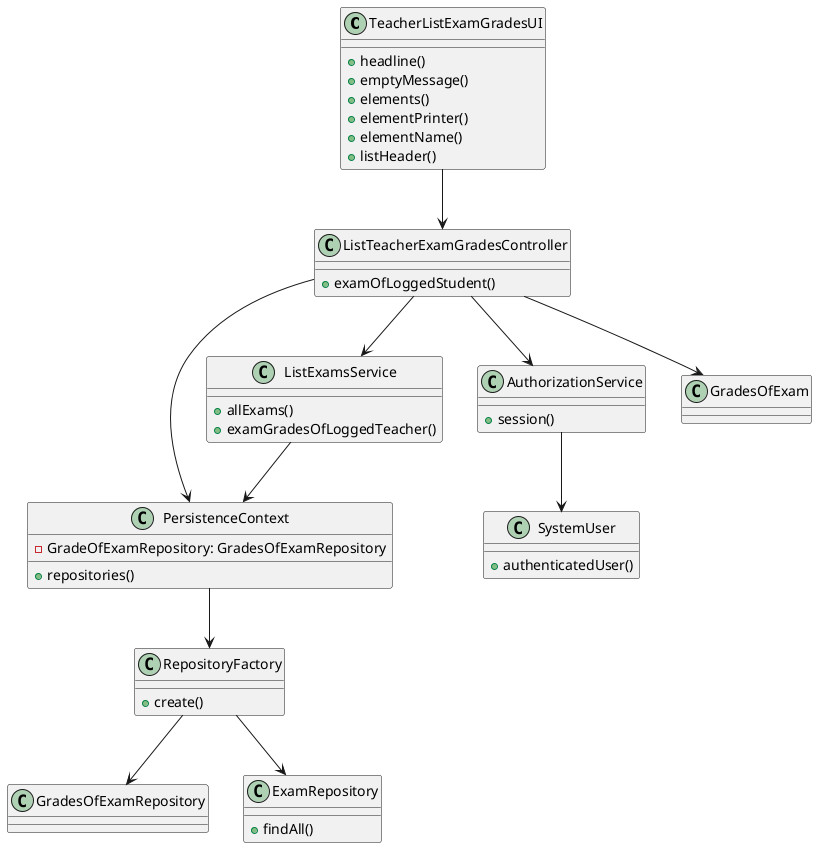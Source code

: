 @startuml

class TeacherListExamGradesUI {
    +headline()
    +emptyMessage()
    +elements()
    +elementPrinter()
    +elementName()
    +listHeader()
}

class ListTeacherExamGradesController {
    +examOfLoggedStudent()
}

class GradesOfExamRepository {
}

class PersistenceContext {
    -GradeOfExamRepository: GradesOfExamRepository
    +repositories()
}

class AuthorizationService {
    +session()
}

class SystemUser {
    +authenticatedUser()
}

class ListExamsService {
    +allExams()
    +examGradesOfLoggedTeacher()
}

class RepositoryFactory {
    +create()
}

class GradesOfExam {
}

class ExamRepository {
    +findAll()
}

TeacherListExamGradesUI --> ListTeacherExamGradesController
ListTeacherExamGradesController --> PersistenceContext
ListTeacherExamGradesController --> ListExamsService
ListTeacherExamGradesController --> AuthorizationService
ListTeacherExamGradesController --> GradesOfExam
AuthorizationService --> SystemUser
PersistenceContext --> RepositoryFactory
RepositoryFactory --> GradesOfExamRepository
RepositoryFactory --> ExamRepository
ListExamsService --> PersistenceContext

@enduml